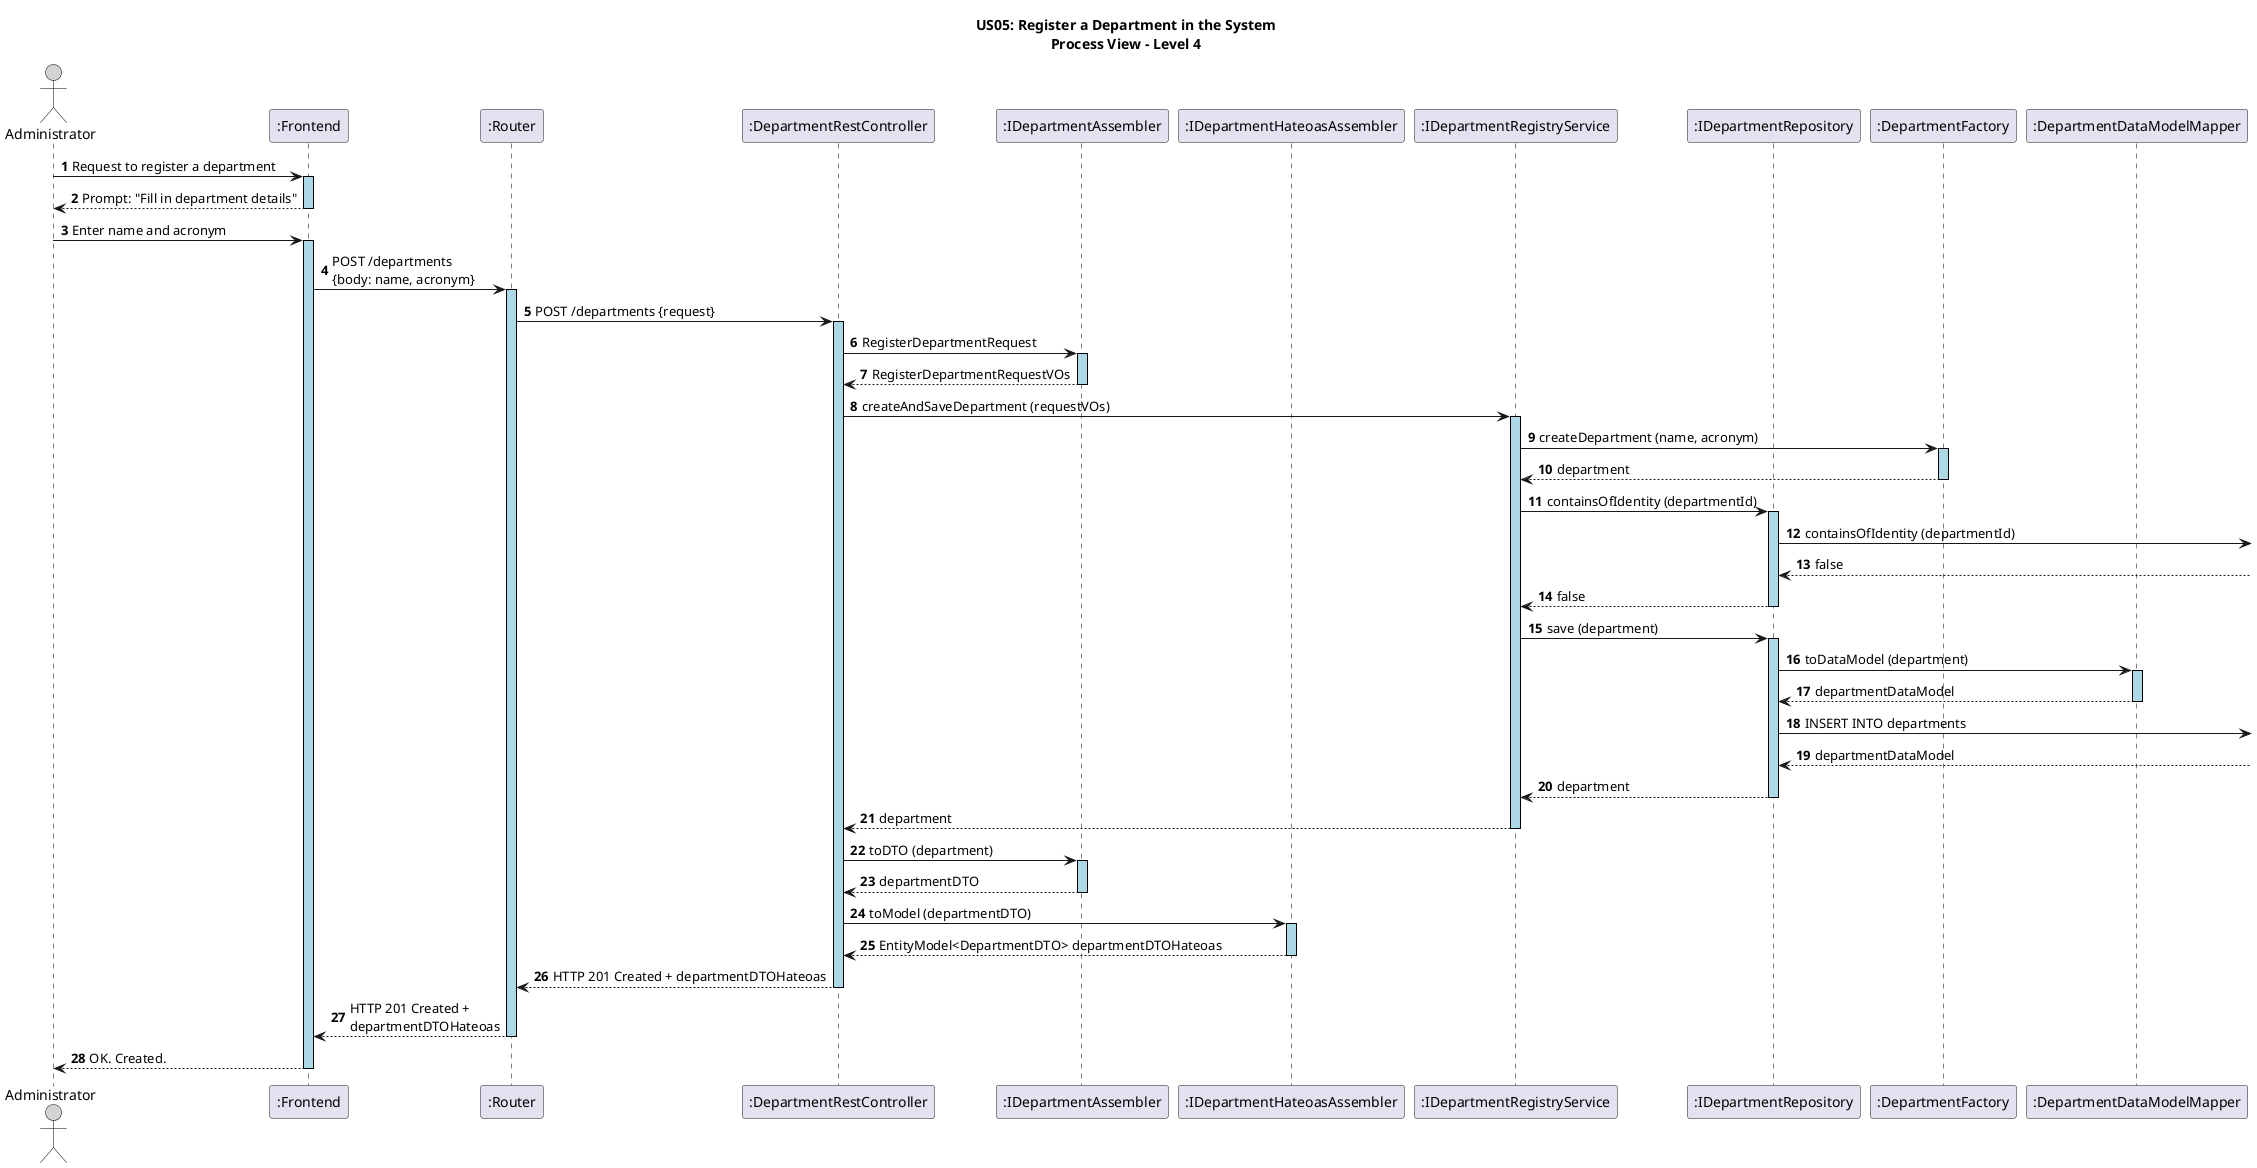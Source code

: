 @startuml

title US05: Register a Department in the System\nProcess View – Level 4

autonumber
skinparam sequence {
    LifelineBorderColor black
    LifelineBackgroundColor LightBlue
    ActorBorderColor black
    ActorBackgroundColor LightGray
    GroupBorderColor #cccccc
    GroupBackgroundColor #f2f2f2
}

actor "Administrator" as ADM
participant ":Frontend" as UI
participant ":Router" as RT
participant ":DepartmentRestController" as Controller
participant ":IDepartmentAssembler" as Assembler
participant ":IDepartmentHateoasAssembler" as HAAssembler
participant ":IDepartmentRegistryService" as Service
participant ":IDepartmentRepository" as Repository
participant ":DepartmentFactory" as Factory
participant ":DepartmentDataModelMapper" as DataModelMapper


ADM -> UI ++: Request to register a department
UI --> ADM --: Prompt: "Fill in department details"
ADM -> UI ++: Enter name and acronym


UI -> RT ++: POST /departments \n{body: name, acronym}
RT -> Controller ++: POST /departments {request}
Controller -> Assembler ++: RegisterDepartmentRequest
Assembler --> Controller --: RegisterDepartmentRequestVOs




Controller -> Service ++: createAndSaveDepartment (requestVOs)
Service -> Factory ++: createDepartment (name, acronym)
Factory --> Service --: department



Service -> Repository ++: containsOfIdentity (departmentId)
Repository -> : containsOfIdentity (departmentId)
Repository <-- : false
Repository --> Service --: false



Service -> Repository ++: save (department)
Repository -> DataModelMapper ++: toDataModel (department)
DataModelMapper --> Repository --: departmentDataModel
Repository -> : INSERT INTO departments
Repository <-- : departmentDataModel
Repository --> Service --: department


Service --> Controller --: department
Controller -> Assembler ++: toDTO (department)
Assembler --> Controller --: departmentDTO
Controller -> HAAssembler ++: toModel (departmentDTO)
HAAssembler --> Controller --: EntityModel<DepartmentDTO> departmentDTOHateoas


Controller --> RT --: HTTP 201 Created + departmentDTOHateoas
RT --> UI --: HTTP 201 Created + \ndepartmentDTOHateoas
UI --> ADM --: OK. Created.


@enduml
